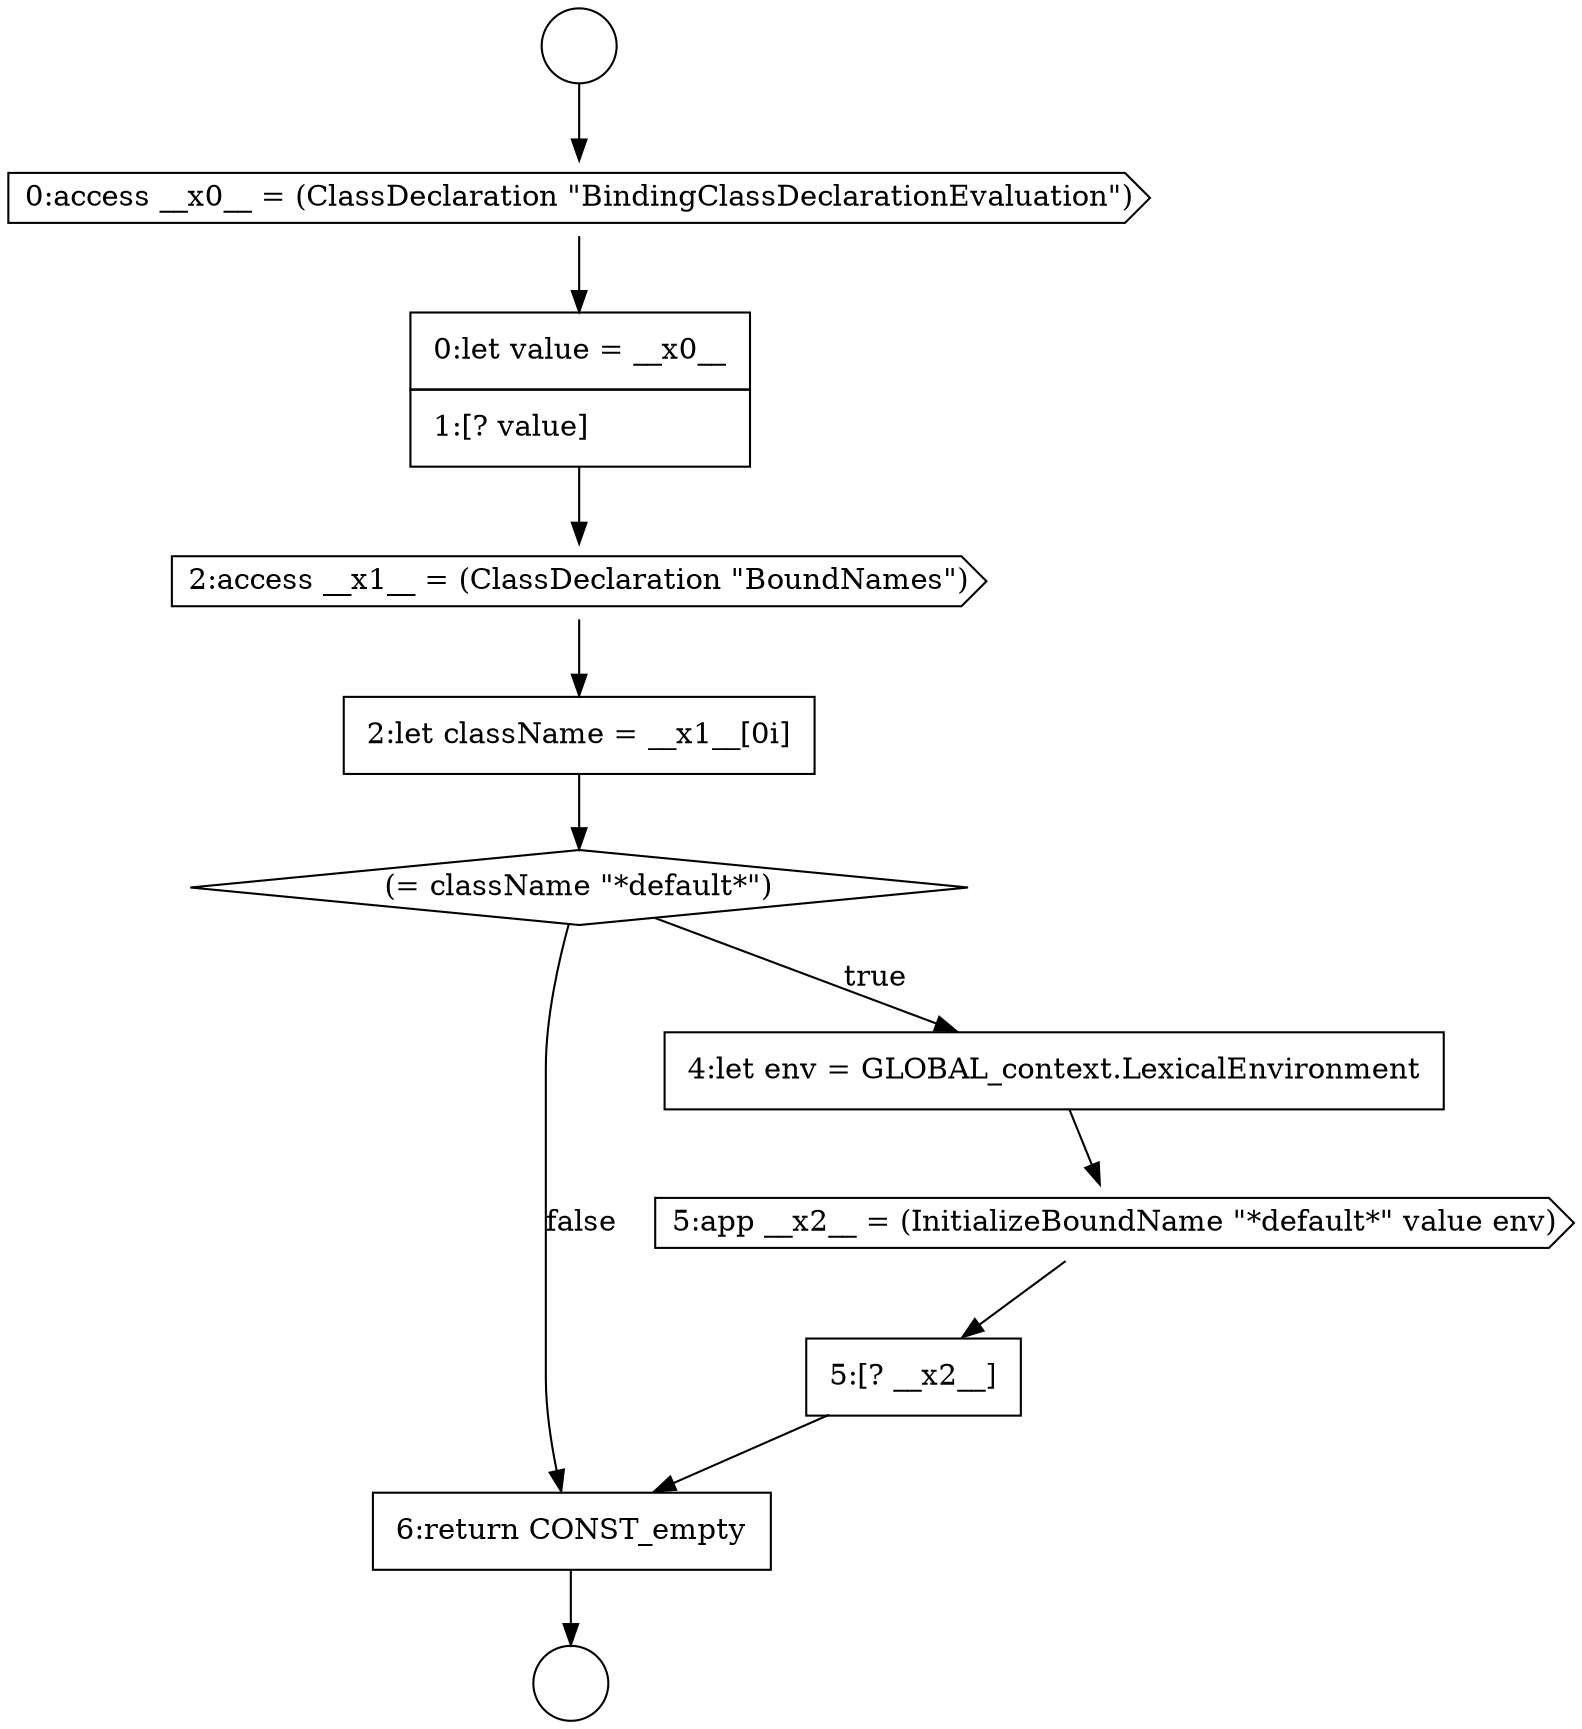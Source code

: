 digraph {
  node11256 [shape=circle label=" " color="black" fillcolor="white" style=filled]
  node11260 [shape=none, margin=0, label=<<font color="black">
    <table border="0" cellborder="1" cellspacing="0" cellpadding="10">
      <tr><td align="left">2:let className = __x1__[0i]</td></tr>
    </table>
  </font>> color="black" fillcolor="white" style=filled]
  node11264 [shape=none, margin=0, label=<<font color="black">
    <table border="0" cellborder="1" cellspacing="0" cellpadding="10">
      <tr><td align="left">5:[? __x2__]</td></tr>
    </table>
  </font>> color="black" fillcolor="white" style=filled]
  node11265 [shape=none, margin=0, label=<<font color="black">
    <table border="0" cellborder="1" cellspacing="0" cellpadding="10">
      <tr><td align="left">6:return CONST_empty</td></tr>
    </table>
  </font>> color="black" fillcolor="white" style=filled]
  node11255 [shape=circle label=" " color="black" fillcolor="white" style=filled]
  node11261 [shape=diamond, label=<<font color="black">(= className &quot;*default*&quot;)</font>> color="black" fillcolor="white" style=filled]
  node11262 [shape=none, margin=0, label=<<font color="black">
    <table border="0" cellborder="1" cellspacing="0" cellpadding="10">
      <tr><td align="left">4:let env = GLOBAL_context.LexicalEnvironment</td></tr>
    </table>
  </font>> color="black" fillcolor="white" style=filled]
  node11257 [shape=cds, label=<<font color="black">0:access __x0__ = (ClassDeclaration &quot;BindingClassDeclarationEvaluation&quot;)</font>> color="black" fillcolor="white" style=filled]
  node11259 [shape=cds, label=<<font color="black">2:access __x1__ = (ClassDeclaration &quot;BoundNames&quot;)</font>> color="black" fillcolor="white" style=filled]
  node11263 [shape=cds, label=<<font color="black">5:app __x2__ = (InitializeBoundName &quot;*default*&quot; value env)</font>> color="black" fillcolor="white" style=filled]
  node11258 [shape=none, margin=0, label=<<font color="black">
    <table border="0" cellborder="1" cellspacing="0" cellpadding="10">
      <tr><td align="left">0:let value = __x0__</td></tr>
      <tr><td align="left">1:[? value]</td></tr>
    </table>
  </font>> color="black" fillcolor="white" style=filled]
  node11262 -> node11263 [ color="black"]
  node11263 -> node11264 [ color="black"]
  node11264 -> node11265 [ color="black"]
  node11260 -> node11261 [ color="black"]
  node11255 -> node11257 [ color="black"]
  node11261 -> node11262 [label=<<font color="black">true</font>> color="black"]
  node11261 -> node11265 [label=<<font color="black">false</font>> color="black"]
  node11257 -> node11258 [ color="black"]
  node11259 -> node11260 [ color="black"]
  node11258 -> node11259 [ color="black"]
  node11265 -> node11256 [ color="black"]
}
